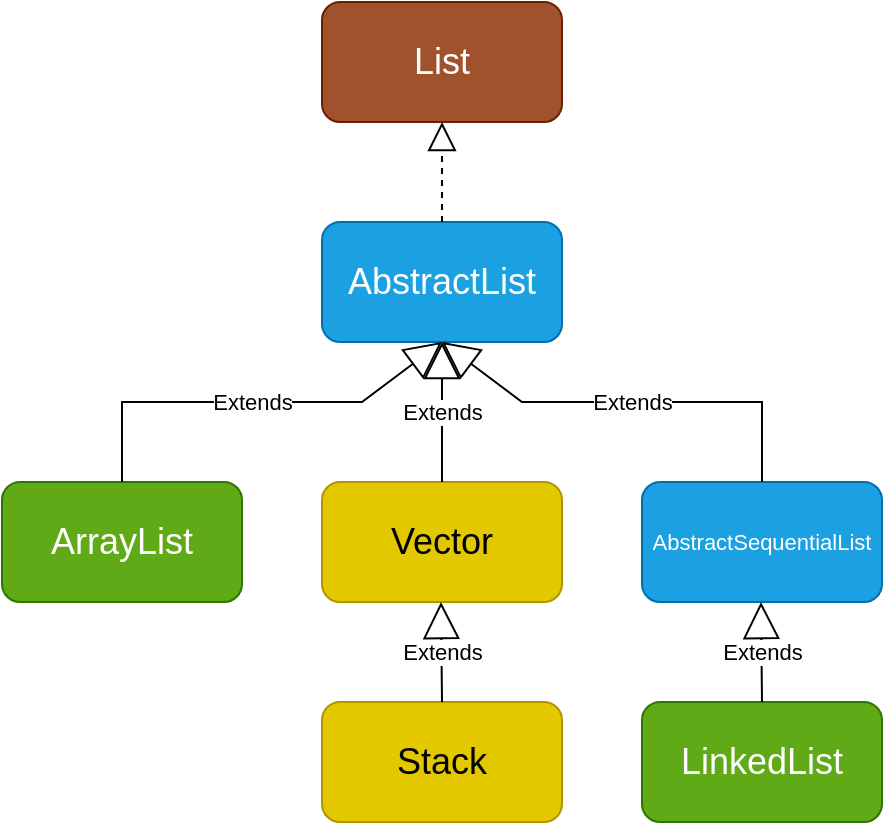 <mxfile version="14.6.13" type="device"><diagram id="LEIP7WSTEhbBvWw5fsyx" name="第 1 页"><mxGraphModel dx="946" dy="639" grid="1" gridSize="10" guides="1" tooltips="1" connect="1" arrows="1" fold="1" page="1" pageScale="1" pageWidth="2339" pageHeight="3300" math="0" shadow="0"><root><mxCell id="0"/><mxCell id="1" parent="0"/><mxCell id="0sa0oth3e7udkacZbf0x-1" value="&lt;font style=&quot;font-size: 18px&quot;&gt;Li&lt;font style=&quot;font-size: 18px&quot;&gt;s&lt;/font&gt;t&lt;/font&gt;" style="rounded=1;whiteSpace=wrap;html=1;fillColor=#a0522d;strokeColor=#6D1F00;fontColor=#ffffff;" vertex="1" parent="1"><mxGeometry x="260" y="60" width="120" height="60" as="geometry"/></mxCell><mxCell id="0sa0oth3e7udkacZbf0x-2" value="&lt;span style=&quot;font-size: 18px&quot;&gt;AbstractList&lt;/span&gt;" style="rounded=1;whiteSpace=wrap;html=1;fillColor=#1ba1e2;strokeColor=#006EAF;fontColor=#ffffff;" vertex="1" parent="1"><mxGeometry x="260" y="170" width="120" height="60" as="geometry"/></mxCell><mxCell id="0sa0oth3e7udkacZbf0x-3" value="&lt;span style=&quot;font-size: 18px&quot;&gt;ArrayList&lt;/span&gt;" style="rounded=1;whiteSpace=wrap;html=1;fillColor=#60a917;strokeColor=#2D7600;fontColor=#ffffff;" vertex="1" parent="1"><mxGeometry x="100" y="300" width="120" height="60" as="geometry"/></mxCell><mxCell id="0sa0oth3e7udkacZbf0x-4" value="&lt;span style=&quot;font-size: 18px&quot;&gt;Vector&lt;/span&gt;" style="rounded=1;whiteSpace=wrap;html=1;fillColor=#e3c800;strokeColor=#B09500;fontColor=#000000;" vertex="1" parent="1"><mxGeometry x="260" y="300" width="120" height="60" as="geometry"/></mxCell><mxCell id="0sa0oth3e7udkacZbf0x-5" value="&lt;span style=&quot;font-size: 18px&quot;&gt;Stack&lt;/span&gt;" style="rounded=1;whiteSpace=wrap;html=1;fillColor=#e3c800;strokeColor=#B09500;fontColor=#000000;" vertex="1" parent="1"><mxGeometry x="260" y="410" width="120" height="60" as="geometry"/></mxCell><mxCell id="0sa0oth3e7udkacZbf0x-6" value="&lt;font style=&quot;font-size: 11px&quot;&gt;AbstractSequentialList&lt;/font&gt;" style="rounded=1;whiteSpace=wrap;html=1;fillColor=#1ba1e2;strokeColor=#006EAF;fontColor=#ffffff;" vertex="1" parent="1"><mxGeometry x="420" y="300" width="120" height="60" as="geometry"/></mxCell><mxCell id="0sa0oth3e7udkacZbf0x-7" value="&lt;span style=&quot;font-size: 18px&quot;&gt;LinkedList&lt;/span&gt;" style="rounded=1;whiteSpace=wrap;html=1;fillColor=#60a917;strokeColor=#2D7600;fontColor=#ffffff;" vertex="1" parent="1"><mxGeometry x="420" y="410" width="120" height="60" as="geometry"/></mxCell><mxCell id="0sa0oth3e7udkacZbf0x-8" value="Extends" style="endArrow=block;endSize=16;endFill=0;html=1;exitX=0.5;exitY=0;exitDx=0;exitDy=0;entryX=0.5;entryY=1;entryDx=0;entryDy=0;" edge="1" parent="1" source="0sa0oth3e7udkacZbf0x-4" target="0sa0oth3e7udkacZbf0x-2"><mxGeometry width="160" relative="1" as="geometry"><mxPoint x="320" y="290" as="sourcePoint"/><mxPoint x="540" y="310" as="targetPoint"/></mxGeometry></mxCell><mxCell id="0sa0oth3e7udkacZbf0x-9" value="" style="endArrow=block;dashed=1;endFill=0;endSize=12;html=1;entryX=0.5;entryY=1;entryDx=0;entryDy=0;" edge="1" parent="1" target="0sa0oth3e7udkacZbf0x-1"><mxGeometry width="160" relative="1" as="geometry"><mxPoint x="320" y="170" as="sourcePoint"/><mxPoint x="480" y="170" as="targetPoint"/></mxGeometry></mxCell><mxCell id="0sa0oth3e7udkacZbf0x-10" value="Extends" style="endArrow=block;endSize=16;endFill=0;html=1;exitX=0.5;exitY=0;exitDx=0;exitDy=0;rounded=0;" edge="1" parent="1" source="0sa0oth3e7udkacZbf0x-3"><mxGeometry width="160" relative="1" as="geometry"><mxPoint x="30" y="410" as="sourcePoint"/><mxPoint x="320" y="230" as="targetPoint"/><Array as="points"><mxPoint x="160" y="260"/><mxPoint x="280" y="260"/></Array></mxGeometry></mxCell><mxCell id="0sa0oth3e7udkacZbf0x-11" value="Extends" style="endArrow=block;endSize=16;endFill=0;html=1;exitX=0.5;exitY=0;exitDx=0;exitDy=0;rounded=0;" edge="1" parent="1"><mxGeometry width="160" relative="1" as="geometry"><mxPoint x="480" y="300" as="sourcePoint"/><mxPoint x="320" y="230" as="targetPoint"/><Array as="points"><mxPoint x="480" y="260"/><mxPoint x="360" y="260"/></Array></mxGeometry></mxCell><mxCell id="0sa0oth3e7udkacZbf0x-12" value="Extends" style="endArrow=block;endSize=16;endFill=0;html=1;entryX=0.5;entryY=1;entryDx=0;entryDy=0;" edge="1" parent="1"><mxGeometry width="160" relative="1" as="geometry"><mxPoint x="320" y="410" as="sourcePoint"/><mxPoint x="319.5" y="360" as="targetPoint"/></mxGeometry></mxCell><mxCell id="0sa0oth3e7udkacZbf0x-13" value="Extends" style="endArrow=block;endSize=16;endFill=0;html=1;entryX=0.5;entryY=1;entryDx=0;entryDy=0;" edge="1" parent="1"><mxGeometry width="160" relative="1" as="geometry"><mxPoint x="480" y="410" as="sourcePoint"/><mxPoint x="479.5" y="360" as="targetPoint"/></mxGeometry></mxCell></root></mxGraphModel></diagram></mxfile>